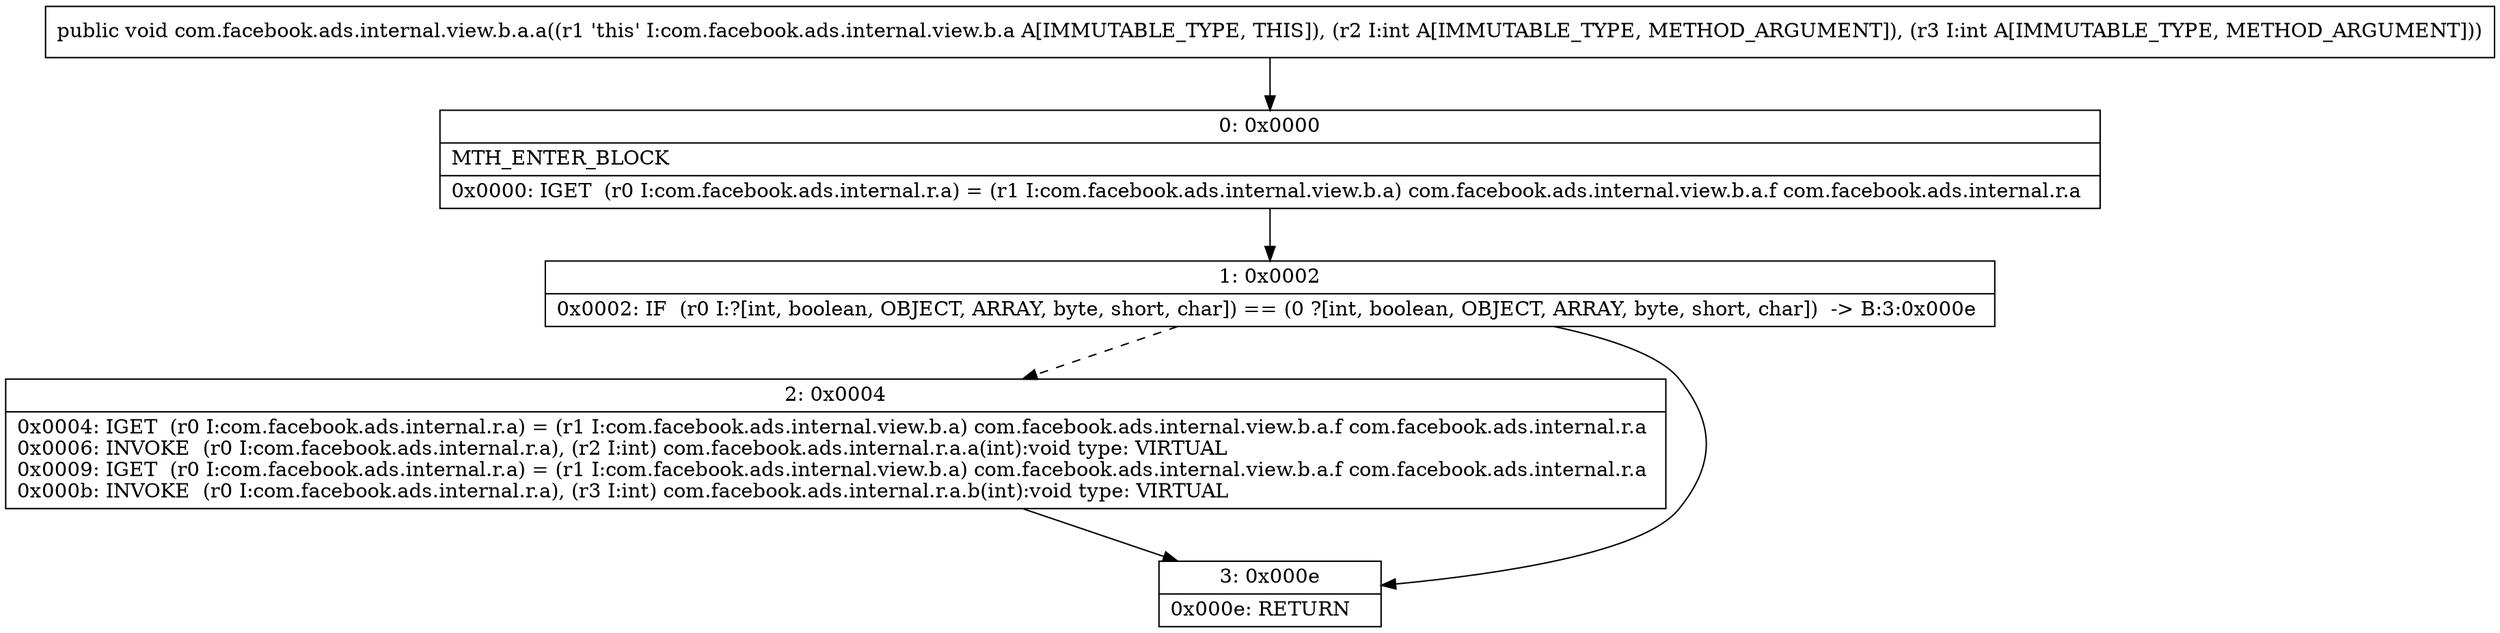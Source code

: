 digraph "CFG forcom.facebook.ads.internal.view.b.a.a(II)V" {
Node_0 [shape=record,label="{0\:\ 0x0000|MTH_ENTER_BLOCK\l|0x0000: IGET  (r0 I:com.facebook.ads.internal.r.a) = (r1 I:com.facebook.ads.internal.view.b.a) com.facebook.ads.internal.view.b.a.f com.facebook.ads.internal.r.a \l}"];
Node_1 [shape=record,label="{1\:\ 0x0002|0x0002: IF  (r0 I:?[int, boolean, OBJECT, ARRAY, byte, short, char]) == (0 ?[int, boolean, OBJECT, ARRAY, byte, short, char])  \-\> B:3:0x000e \l}"];
Node_2 [shape=record,label="{2\:\ 0x0004|0x0004: IGET  (r0 I:com.facebook.ads.internal.r.a) = (r1 I:com.facebook.ads.internal.view.b.a) com.facebook.ads.internal.view.b.a.f com.facebook.ads.internal.r.a \l0x0006: INVOKE  (r0 I:com.facebook.ads.internal.r.a), (r2 I:int) com.facebook.ads.internal.r.a.a(int):void type: VIRTUAL \l0x0009: IGET  (r0 I:com.facebook.ads.internal.r.a) = (r1 I:com.facebook.ads.internal.view.b.a) com.facebook.ads.internal.view.b.a.f com.facebook.ads.internal.r.a \l0x000b: INVOKE  (r0 I:com.facebook.ads.internal.r.a), (r3 I:int) com.facebook.ads.internal.r.a.b(int):void type: VIRTUAL \l}"];
Node_3 [shape=record,label="{3\:\ 0x000e|0x000e: RETURN   \l}"];
MethodNode[shape=record,label="{public void com.facebook.ads.internal.view.b.a.a((r1 'this' I:com.facebook.ads.internal.view.b.a A[IMMUTABLE_TYPE, THIS]), (r2 I:int A[IMMUTABLE_TYPE, METHOD_ARGUMENT]), (r3 I:int A[IMMUTABLE_TYPE, METHOD_ARGUMENT])) }"];
MethodNode -> Node_0;
Node_0 -> Node_1;
Node_1 -> Node_2[style=dashed];
Node_1 -> Node_3;
Node_2 -> Node_3;
}

